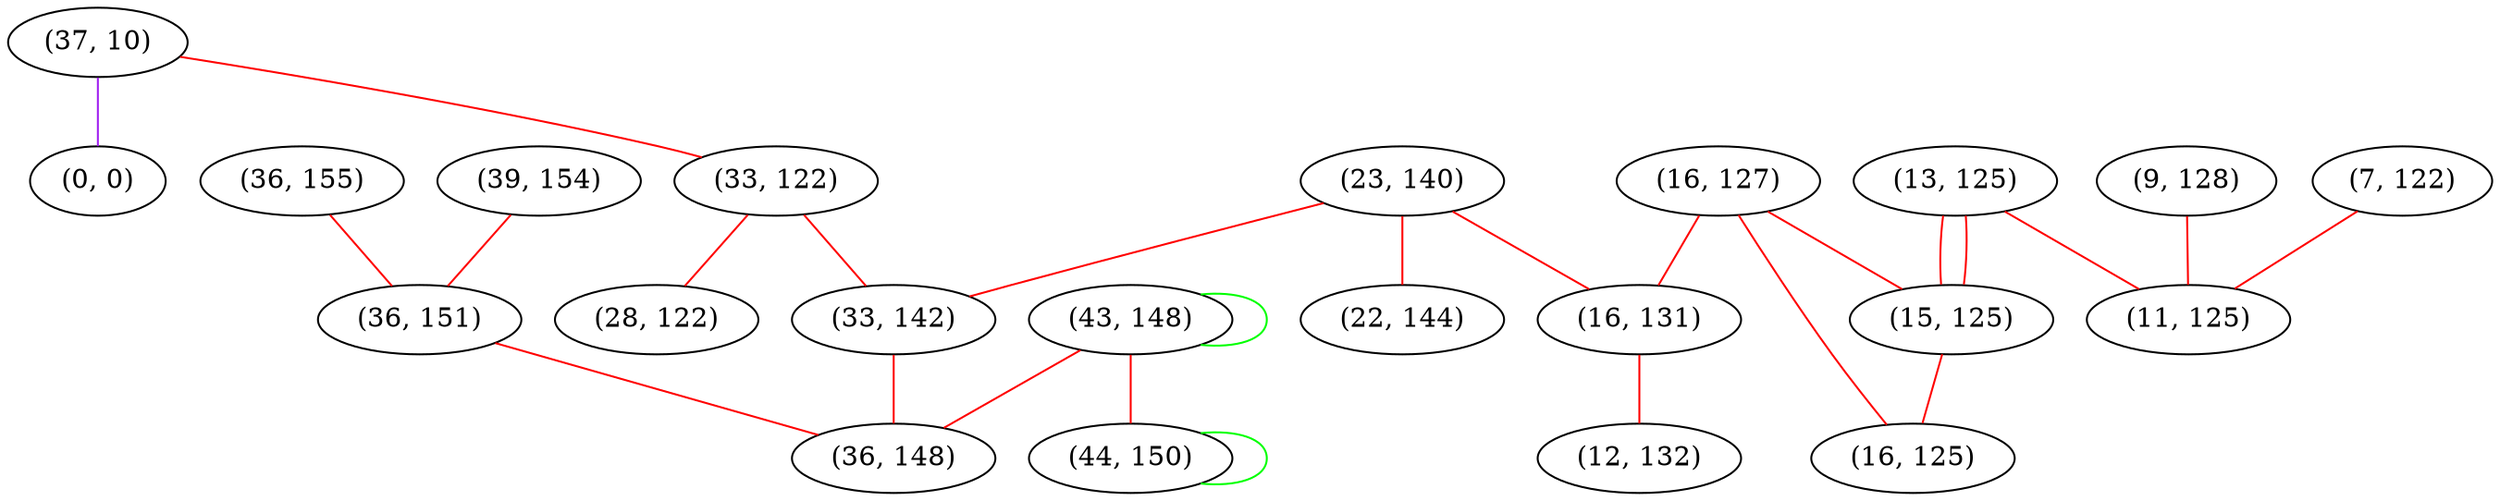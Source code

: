 graph "" {
"(37, 10)";
"(7, 122)";
"(33, 122)";
"(43, 148)";
"(13, 125)";
"(23, 140)";
"(39, 154)";
"(9, 128)";
"(16, 127)";
"(16, 131)";
"(22, 144)";
"(36, 155)";
"(15, 125)";
"(28, 122)";
"(0, 0)";
"(16, 125)";
"(33, 142)";
"(11, 125)";
"(36, 151)";
"(12, 132)";
"(36, 148)";
"(44, 150)";
"(37, 10)" -- "(33, 122)"  [color=red, key=0, weight=1];
"(37, 10)" -- "(0, 0)"  [color=purple, key=0, weight=4];
"(7, 122)" -- "(11, 125)"  [color=red, key=0, weight=1];
"(33, 122)" -- "(28, 122)"  [color=red, key=0, weight=1];
"(33, 122)" -- "(33, 142)"  [color=red, key=0, weight=1];
"(43, 148)" -- "(36, 148)"  [color=red, key=0, weight=1];
"(43, 148)" -- "(43, 148)"  [color=green, key=0, weight=2];
"(43, 148)" -- "(44, 150)"  [color=red, key=0, weight=1];
"(13, 125)" -- "(15, 125)"  [color=red, key=0, weight=1];
"(13, 125)" -- "(15, 125)"  [color=red, key=1, weight=1];
"(13, 125)" -- "(11, 125)"  [color=red, key=0, weight=1];
"(23, 140)" -- "(16, 131)"  [color=red, key=0, weight=1];
"(23, 140)" -- "(33, 142)"  [color=red, key=0, weight=1];
"(23, 140)" -- "(22, 144)"  [color=red, key=0, weight=1];
"(39, 154)" -- "(36, 151)"  [color=red, key=0, weight=1];
"(9, 128)" -- "(11, 125)"  [color=red, key=0, weight=1];
"(16, 127)" -- "(16, 131)"  [color=red, key=0, weight=1];
"(16, 127)" -- "(15, 125)"  [color=red, key=0, weight=1];
"(16, 127)" -- "(16, 125)"  [color=red, key=0, weight=1];
"(16, 131)" -- "(12, 132)"  [color=red, key=0, weight=1];
"(36, 155)" -- "(36, 151)"  [color=red, key=0, weight=1];
"(15, 125)" -- "(16, 125)"  [color=red, key=0, weight=1];
"(33, 142)" -- "(36, 148)"  [color=red, key=0, weight=1];
"(36, 151)" -- "(36, 148)"  [color=red, key=0, weight=1];
"(44, 150)" -- "(44, 150)"  [color=green, key=0, weight=2];
}
